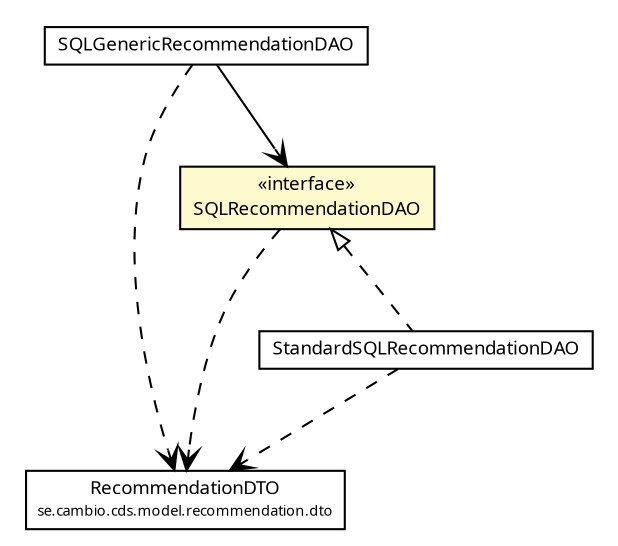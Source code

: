 #!/usr/local/bin/dot
#
# Class diagram 
# Generated by UMLGraph version R5_6 (http://www.umlgraph.org/)
#

digraph G {
	edge [fontname="Trebuchet MS",fontsize=10,labelfontname="Trebuchet MS",labelfontsize=10];
	node [fontname="Trebuchet MS",fontsize=10,shape=plaintext];
	nodesep=0.25;
	ranksep=0.5;
	// se.cambio.cds.model.recommendation.dto.RecommendationDTO
	c309666 [label=<<table title="se.cambio.cds.model.recommendation.dto.RecommendationDTO" border="0" cellborder="1" cellspacing="0" cellpadding="2" port="p" href="../dto/RecommendationDTO.html">
		<tr><td><table border="0" cellspacing="0" cellpadding="1">
<tr><td align="center" balign="center"><font face="Trebuchet MS"> RecommendationDTO </font></td></tr>
<tr><td align="center" balign="center"><font face="Trebuchet MS" point-size="7.0"> se.cambio.cds.model.recommendation.dto </font></td></tr>
		</table></td></tr>
		</table>>, URL="../dto/RecommendationDTO.html", fontname="Trebuchet MS", fontcolor="black", fontsize=9.0];
	// se.cambio.cds.model.recommendation.dao.StandardSQLRecommendationDAO
	c309749 [label=<<table title="se.cambio.cds.model.recommendation.dao.StandardSQLRecommendationDAO" border="0" cellborder="1" cellspacing="0" cellpadding="2" port="p" href="./StandardSQLRecommendationDAO.html">
		<tr><td><table border="0" cellspacing="0" cellpadding="1">
<tr><td align="center" balign="center"><font face="Trebuchet MS"> StandardSQLRecommendationDAO </font></td></tr>
		</table></td></tr>
		</table>>, URL="./StandardSQLRecommendationDAO.html", fontname="Trebuchet MS", fontcolor="black", fontsize=9.0];
	// se.cambio.cds.model.recommendation.dao.SQLRecommendationDAO
	c309751 [label=<<table title="se.cambio.cds.model.recommendation.dao.SQLRecommendationDAO" border="0" cellborder="1" cellspacing="0" cellpadding="2" port="p" bgcolor="lemonChiffon" href="./SQLRecommendationDAO.html">
		<tr><td><table border="0" cellspacing="0" cellpadding="1">
<tr><td align="center" balign="center"> &#171;interface&#187; </td></tr>
<tr><td align="center" balign="center"><font face="Trebuchet MS"> SQLRecommendationDAO </font></td></tr>
		</table></td></tr>
		</table>>, URL="./SQLRecommendationDAO.html", fontname="Trebuchet MS", fontcolor="black", fontsize=9.0];
	// se.cambio.cds.model.recommendation.dao.SQLGenericRecommendationDAO
	c309752 [label=<<table title="se.cambio.cds.model.recommendation.dao.SQLGenericRecommendationDAO" border="0" cellborder="1" cellspacing="0" cellpadding="2" port="p" href="./SQLGenericRecommendationDAO.html">
		<tr><td><table border="0" cellspacing="0" cellpadding="1">
<tr><td align="center" balign="center"><font face="Trebuchet MS"> SQLGenericRecommendationDAO </font></td></tr>
		</table></td></tr>
		</table>>, URL="./SQLGenericRecommendationDAO.html", fontname="Trebuchet MS", fontcolor="black", fontsize=9.0];
	//se.cambio.cds.model.recommendation.dao.StandardSQLRecommendationDAO implements se.cambio.cds.model.recommendation.dao.SQLRecommendationDAO
	c309751:p -> c309749:p [dir=back,arrowtail=empty,style=dashed];
	// se.cambio.cds.model.recommendation.dao.SQLGenericRecommendationDAO NAVASSOC se.cambio.cds.model.recommendation.dao.SQLRecommendationDAO
	c309752:p -> c309751:p [taillabel="", label="", headlabel="", fontname="Trebuchet MS", fontcolor="black", fontsize=10.0, color="black", arrowhead=open];
	// se.cambio.cds.model.recommendation.dao.StandardSQLRecommendationDAO DEPEND se.cambio.cds.model.recommendation.dto.RecommendationDTO
	c309749:p -> c309666:p [taillabel="", label="", headlabel="", fontname="Trebuchet MS", fontcolor="black", fontsize=10.0, color="black", arrowhead=open, style=dashed];
	// se.cambio.cds.model.recommendation.dao.SQLRecommendationDAO DEPEND se.cambio.cds.model.recommendation.dto.RecommendationDTO
	c309751:p -> c309666:p [taillabel="", label="", headlabel="", fontname="Trebuchet MS", fontcolor="black", fontsize=10.0, color="black", arrowhead=open, style=dashed];
	// se.cambio.cds.model.recommendation.dao.SQLGenericRecommendationDAO DEPEND se.cambio.cds.model.recommendation.dto.RecommendationDTO
	c309752:p -> c309666:p [taillabel="", label="", headlabel="", fontname="Trebuchet MS", fontcolor="black", fontsize=10.0, color="black", arrowhead=open, style=dashed];
}

